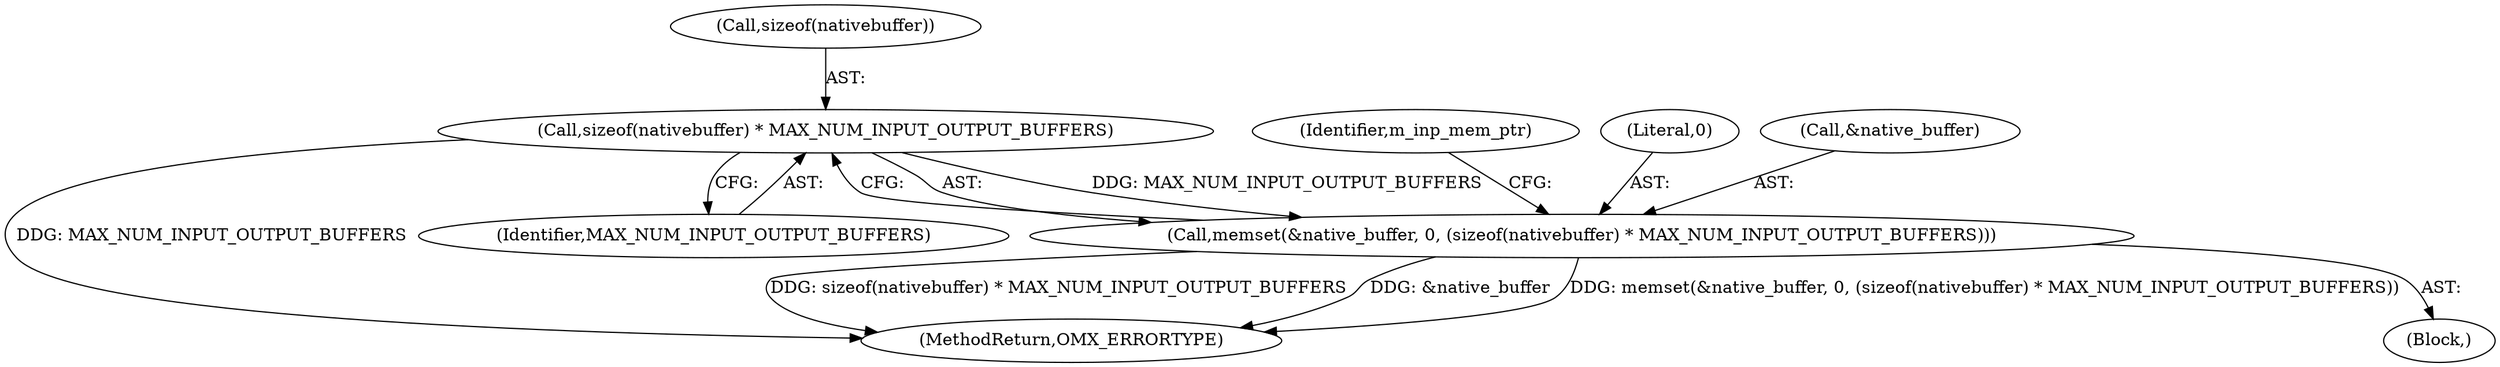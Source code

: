digraph "0_Android_46e305be6e670a5a0041b0b4861122a0f1aabefa@API" {
"1000176" [label="(Call,sizeof(nativebuffer) * MAX_NUM_INPUT_OUTPUT_BUFFERS)"];
"1000172" [label="(Call,memset(&native_buffer, 0, (sizeof(nativebuffer) * MAX_NUM_INPUT_OUTPUT_BUFFERS)))"];
"1000179" [label="(Identifier,MAX_NUM_INPUT_OUTPUT_BUFFERS)"];
"1000182" [label="(Identifier,m_inp_mem_ptr)"];
"1000176" [label="(Call,sizeof(nativebuffer) * MAX_NUM_INPUT_OUTPUT_BUFFERS)"];
"1000175" [label="(Literal,0)"];
"1000173" [label="(Call,&native_buffer)"];
"1000374" [label="(MethodReturn,OMX_ERRORTYPE)"];
"1000172" [label="(Call,memset(&native_buffer, 0, (sizeof(nativebuffer) * MAX_NUM_INPUT_OUTPUT_BUFFERS)))"];
"1000136" [label="(Block,)"];
"1000177" [label="(Call,sizeof(nativebuffer))"];
"1000176" -> "1000172"  [label="AST: "];
"1000176" -> "1000179"  [label="CFG: "];
"1000177" -> "1000176"  [label="AST: "];
"1000179" -> "1000176"  [label="AST: "];
"1000172" -> "1000176"  [label="CFG: "];
"1000176" -> "1000374"  [label="DDG: MAX_NUM_INPUT_OUTPUT_BUFFERS"];
"1000176" -> "1000172"  [label="DDG: MAX_NUM_INPUT_OUTPUT_BUFFERS"];
"1000172" -> "1000136"  [label="AST: "];
"1000173" -> "1000172"  [label="AST: "];
"1000175" -> "1000172"  [label="AST: "];
"1000182" -> "1000172"  [label="CFG: "];
"1000172" -> "1000374"  [label="DDG: memset(&native_buffer, 0, (sizeof(nativebuffer) * MAX_NUM_INPUT_OUTPUT_BUFFERS))"];
"1000172" -> "1000374"  [label="DDG: sizeof(nativebuffer) * MAX_NUM_INPUT_OUTPUT_BUFFERS"];
"1000172" -> "1000374"  [label="DDG: &native_buffer"];
}
